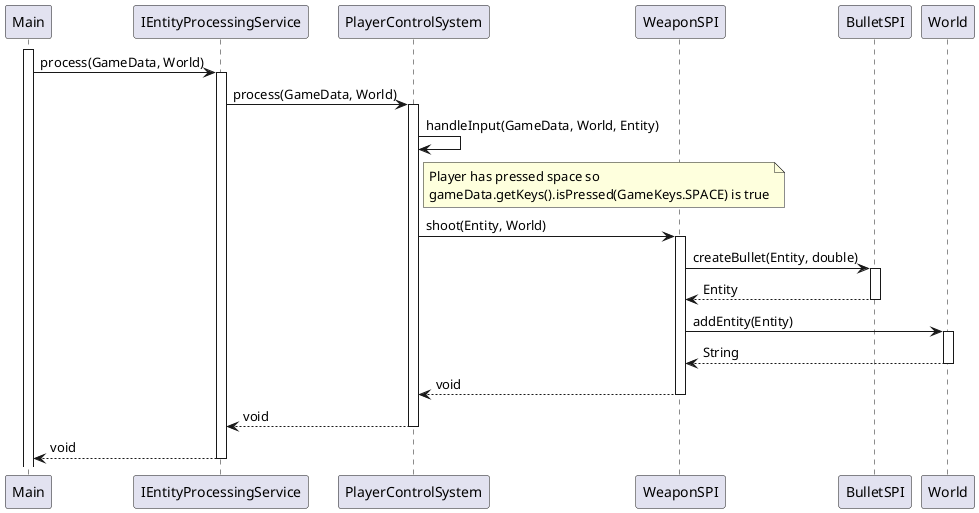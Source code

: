 @startuml
participant Main
participant IEntityProcessingService
participant PlayerControlSystem
participant WeaponSPI
participant BulletSPI
participant World

activate Main
Main -> IEntityProcessingService: process(GameData, World)
activate IEntityProcessingService
IEntityProcessingService -> PlayerControlSystem: process(GameData, World)
activate PlayerControlSystem
PlayerControlSystem -> PlayerControlSystem: handleInput(GameData, World, Entity)
note right of PlayerControlSystem: Player has pressed space so \ngameData.getKeys().isPressed(GameKeys.SPACE) is true
PlayerControlSystem -> WeaponSPI: shoot(Entity, World)
activate WeaponSPI
WeaponSPI -> BulletSPI: createBullet(Entity, double)
activate BulletSPI
BulletSPI --> WeaponSPI: Entity
deactivate BulletSPI
WeaponSPI -> World: addEntity(Entity)
activate World
World --> WeaponSPI: String
deactivate World
WeaponSPI --> PlayerControlSystem: void
deactivate WeaponSPI
PlayerControlSystem --> IEntityProcessingService: void
deactivate PlayerControlSystem
IEntityProcessingService --> Main: void
deactivate IEntityProcessingService


@enduml